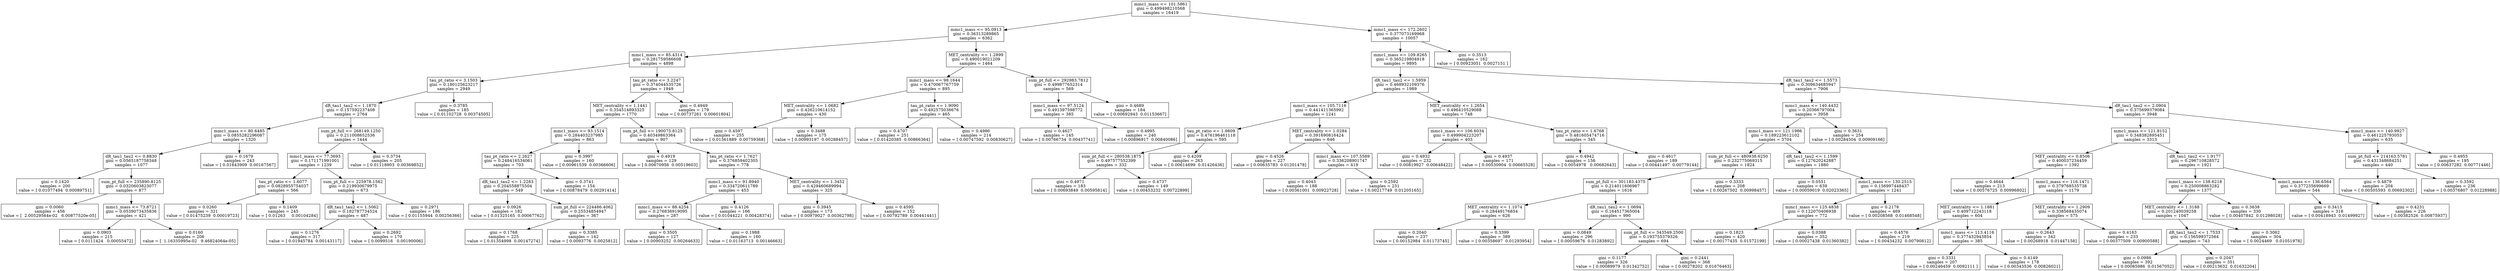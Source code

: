 digraph Tree {
0 [label="mmc1_mass <= 101.5861\ngini = 0.499498210568\nsamples = 16419", shape="box"] ;
1 [label="mmc1_mass <= 95.0913\ngini = 0.36313289865\nsamples = 6362", shape="box"] ;
0 -> 1 ;
2 [label="mmc1_mass <= 85.4314\ngini = 0.281759586608\nsamples = 4898", shape="box"] ;
1 -> 2 ;
3 [label="tau_pt_ratio <= 3.1503\ngini = 0.180125623217\nsamples = 2949", shape="box"] ;
2 -> 3 ;
4 [label="dR_tau1_tau2 <= 1.1870\ngini = 0.157592237408\nsamples = 2764", shape="box"] ;
3 -> 4 ;
5 [label="mmc1_mass <= 80.6485\ngini = 0.0855282296087\nsamples = 1320", shape="box"] ;
4 -> 5 ;
6 [label="dR_tau1_tau2 <= 0.8830\ngini = 0.0565187758348\nsamples = 1077", shape="box"] ;
5 -> 6 ;
7 [label="gini = 0.1420\nsamples = 200\nvalue = [ 0.01077494  0.00089751]", shape="box"] ;
6 -> 7 ;
8 [label="sum_pt_full <= 235890.8125\ngini = 0.0320603823077\nsamples = 877", shape="box"] ;
6 -> 8 ;
9 [label="gini = 0.0060\nsamples = 456\nvalue = [  2.00529564e-02   6.00877520e-05]", shape="box"] ;
8 -> 9 ;
10 [label="mmc1_mass <= 73.8721\ngini = 0.0539073435836\nsamples = 421", shape="box"] ;
8 -> 10 ;
11 [label="gini = 0.0903\nsamples = 215\nvalue = [ 0.0111424   0.00055472]", shape="box"] ;
10 -> 11 ;
12 [label="gini = 0.0160\nsamples = 206\nvalue = [  1.16335995e-02   9.46824064e-05]", shape="box"] ;
10 -> 12 ;
13 [label="gini = 0.1679\nsamples = 243\nvalue = [ 0.01643909  0.00167567]", shape="box"] ;
5 -> 13 ;
14 [label="sum_pt_full <= 268149.1250\ngini = 0.211008652536\nsamples = 1444", shape="box"] ;
4 -> 14 ;
15 [label="mmc1_mass <= 77.3693\ngini = 0.171171991001\nsamples = 1239", shape="box"] ;
14 -> 15 ;
16 [label="tau_pt_ratio <= 1.6077\ngini = 0.0828955754037\nsamples = 566", shape="box"] ;
15 -> 16 ;
17 [label="gini = 0.0260\nsamples = 321\nvalue = [ 0.01475239  0.00019723]", shape="box"] ;
16 -> 17 ;
18 [label="gini = 0.1409\nsamples = 245\nvalue = [ 0.01263     0.00104284]", shape="box"] ;
16 -> 18 ;
19 [label="sum_pt_full <= 225978.1562\ngini = 0.219930679975\nsamples = 673", shape="box"] ;
15 -> 19 ;
20 [label="dR_tau1_tau2 <= 1.5062\ngini = 0.182787734524\nsamples = 487", shape="box"] ;
19 -> 20 ;
21 [label="gini = 0.1276\nsamples = 317\nvalue = [ 0.01945784  0.00143117]", shape="box"] ;
20 -> 21 ;
22 [label="gini = 0.2692\nsamples = 170\nvalue = [ 0.0099516   0.00190006]", shape="box"] ;
20 -> 22 ;
23 [label="gini = 0.2971\nsamples = 186\nvalue = [ 0.01155944  0.00256366]", shape="box"] ;
19 -> 23 ;
24 [label="gini = 0.3734\nsamples = 205\nvalue = [ 0.01118903  0.00369852]", shape="box"] ;
14 -> 24 ;
25 [label="gini = 0.3785\nsamples = 185\nvalue = [ 0.01102728  0.00374505]", shape="box"] ;
3 -> 25 ;
26 [label="tau_pt_ratio <= 3.2247\ngini = 0.374044535726\nsamples = 1949", shape="box"] ;
2 -> 26 ;
27 [label="MET_centrality <= 1.1441\ngini = 0.354514893325\nsamples = 1770", shape="box"] ;
26 -> 27 ;
28 [label="mmc1_mass <= 93.1514\ngini = 0.284403237985\nsamples = 863", shape="box"] ;
27 -> 28 ;
29 [label="tau_pt_ratio <= 2.2627\ngini = 0.248416534061\nsamples = 703", shape="box"] ;
28 -> 29 ;
30 [label="dR_tau1_tau2 <= 1.2283\ngini = 0.204558875504\nsamples = 549", shape="box"] ;
29 -> 30 ;
31 [label="gini = 0.0926\nsamples = 182\nvalue = [ 0.01325165  0.00067762]", shape="box"] ;
30 -> 31 ;
32 [label="sum_pt_full <= 224486.4062\ngini = 0.25534854947\nsamples = 367", shape="box"] ;
30 -> 32 ;
33 [label="gini = 0.1768\nsamples = 225\nvalue = [ 0.01354998  0.00147274]", shape="box"] ;
32 -> 33 ;
34 [label="gini = 0.3385\nsamples = 142\nvalue = [ 0.0093776  0.0025812]", shape="box"] ;
32 -> 34 ;
35 [label="gini = 0.3741\nsamples = 154\nvalue = [ 0.00878479  0.00291414]", shape="box"] ;
29 -> 35 ;
36 [label="gini = 0.3997\nsamples = 160\nvalue = [ 0.00961539  0.00366606]", shape="box"] ;
28 -> 36 ;
37 [label="sum_pt_full <= 190075.8125\ngini = 0.40349863364\nsamples = 907", shape="box"] ;
27 -> 37 ;
38 [label="gini = 0.4919\nsamples = 129\nvalue = [ 0.00670956  0.00519603]", shape="box"] ;
37 -> 38 ;
39 [label="tau_pt_ratio <= 1.7627\ngini = 0.376859402305\nsamples = 778", shape="box"] ;
37 -> 39 ;
40 [label="mmc1_mass <= 91.8940\ngini = 0.334720611789\nsamples = 453", shape="box"] ;
39 -> 40 ;
41 [label="mmc1_mass <= 88.4254\ngini = 0.276836919095\nsamples = 287", shape="box"] ;
40 -> 41 ;
42 [label="gini = 0.3505\nsamples = 127\nvalue = [ 0.00903252  0.00264633]", shape="box"] ;
41 -> 42 ;
43 [label="gini = 0.1988\nsamples = 160\nvalue = [ 0.01163713  0.00146663]", shape="box"] ;
41 -> 43 ;
44 [label="gini = 0.4126\nsamples = 166\nvalue = [ 0.01044221  0.00428374]", shape="box"] ;
40 -> 44 ;
45 [label="MET_centrality <= 1.3452\ngini = 0.429460689994\nsamples = 325", shape="box"] ;
39 -> 45 ;
46 [label="gini = 0.3945\nsamples = 173\nvalue = [ 0.00979027  0.00362798]", shape="box"] ;
45 -> 46 ;
47 [label="gini = 0.4595\nsamples = 152\nvalue = [ 0.00792789  0.00441441]", shape="box"] ;
45 -> 47 ;
48 [label="gini = 0.4949\nsamples = 179\nvalue = [ 0.00737261  0.00601804]", shape="box"] ;
26 -> 48 ;
49 [label="MET_centrality <= 1.2899\ngini = 0.490019021209\nsamples = 1464", shape="box"] ;
1 -> 49 ;
50 [label="mmc1_mass <= 98.1644\ngini = 0.470067767759\nsamples = 895", shape="box"] ;
49 -> 50 ;
51 [label="MET_centrality <= 1.0682\ngini = 0.426210614152\nsamples = 430", shape="box"] ;
50 -> 51 ;
52 [label="gini = 0.4597\nsamples = 255\nvalue = [ 0.01361889  0.00759368]", shape="box"] ;
51 -> 52 ;
53 [label="gini = 0.3488\nsamples = 175\nvalue = [ 0.00993197  0.00288457]", shape="box"] ;
51 -> 53 ;
54 [label="tau_pt_ratio <= 1.9090\ngini = 0.492575036676\nsamples = 465", shape="box"] ;
50 -> 54 ;
55 [label="gini = 0.4707\nsamples = 251\nvalue = [ 0.01420385  0.00866364]", shape="box"] ;
54 -> 55 ;
56 [label="gini = 0.4986\nsamples = 214\nvalue = [ 0.00747592  0.00830627]", shape="box"] ;
54 -> 56 ;
57 [label="sum_pt_full <= 292983.7812\ngini = 0.499877652314\nsamples = 569", shape="box"] ;
49 -> 57 ;
58 [label="mmc1_mass <= 97.5124\ngini = 0.491397598772\nsamples = 385", shape="box"] ;
57 -> 58 ;
59 [label="gini = 0.4627\nsamples = 145\nvalue = [ 0.00766734  0.00437741]", shape="box"] ;
58 -> 59 ;
60 [label="gini = 0.4995\nsamples = 240\nvalue = [ 0.00896917  0.00840086]", shape="box"] ;
58 -> 60 ;
61 [label="gini = 0.4689\nsamples = 184\nvalue = [ 0.00692943  0.01153667]", shape="box"] ;
57 -> 61 ;
62 [label="mmc1_mass <= 172.2602\ngini = 0.377073169968\nsamples = 10057", shape="box"] ;
0 -> 62 ;
63 [label="mmc1_mass <= 109.8265\ngini = 0.365219804918\nsamples = 9895", shape="box"] ;
62 -> 63 ;
64 [label="dR_tau1_tau2 <= 1.5959\ngini = 0.468932109376\nsamples = 1989", shape="box"] ;
63 -> 64 ;
65 [label="mmc1_mass <= 105.7116\ngini = 0.441411365992\nsamples = 1241", shape="box"] ;
64 -> 65 ;
66 [label="tau_pt_ratio <= 1.9809\ngini = 0.476196461118\nsamples = 595", shape="box"] ;
65 -> 66 ;
67 [label="sum_pt_full <= 280538.1875\ngini = 0.497577552399\nsamples = 332", shape="box"] ;
66 -> 67 ;
68 [label="gini = 0.4971\nsamples = 183\nvalue = [ 0.00693849  0.00595814]", shape="box"] ;
67 -> 68 ;
69 [label="gini = 0.4737\nsamples = 149\nvalue = [ 0.00453232  0.00722899]", shape="box"] ;
67 -> 69 ;
70 [label="gini = 0.4209\nsamples = 263\nvalue = [ 0.00614699  0.01426436]", shape="box"] ;
66 -> 70 ;
71 [label="MET_centrality <= 1.0284\ngini = 0.391690816424\nsamples = 646", shape="box"] ;
65 -> 71 ;
72 [label="gini = 0.4526\nsamples = 227\nvalue = [ 0.00635783  0.01201478]", shape="box"] ;
71 -> 72 ;
73 [label="mmc1_mass <= 107.5589\ngini = 0.336208901747\nsamples = 419", shape="box"] ;
71 -> 73 ;
74 [label="gini = 0.4043\nsamples = 188\nvalue = [ 0.00361001  0.00922728]", shape="box"] ;
73 -> 74 ;
75 [label="gini = 0.2592\nsamples = 231\nvalue = [ 0.00217749  0.01205165]", shape="box"] ;
73 -> 75 ;
76 [label="MET_centrality <= 1.2654\ngini = 0.496410529088\nsamples = 748", shape="box"] ;
64 -> 76 ;
77 [label="mmc1_mass <= 106.6034\ngini = 0.499904223207\nsamples = 403", shape="box"] ;
76 -> 77 ;
78 [label="gini = 0.4932\nsamples = 232\nvalue = [ 0.00819927  0.00648422]", shape="box"] ;
77 -> 78 ;
79 [label="gini = 0.4937\nsamples = 171\nvalue = [ 0.00530904  0.00665528]", shape="box"] ;
77 -> 79 ;
80 [label="tau_pt_ratio <= 1.6768\ngini = 0.481605474716\nsamples = 345", shape="box"] ;
76 -> 80 ;
81 [label="gini = 0.4942\nsamples = 156\nvalue = [ 0.0054978   0.00682643]", shape="box"] ;
80 -> 81 ;
82 [label="gini = 0.4617\nsamples = 189\nvalue = [ 0.00441497  0.00779144]", shape="box"] ;
80 -> 82 ;
83 [label="dR_tau1_tau2 <= 1.5573\ngini = 0.309634685947\nsamples = 7906", shape="box"] ;
63 -> 83 ;
84 [label="mmc1_mass <= 140.4432\ngini = 0.20366797004\nsamples = 3958", shape="box"] ;
83 -> 84 ;
85 [label="mmc1_mass <= 121.1986\ngini = 0.189223612102\nsamples = 3704", shape="box"] ;
84 -> 85 ;
86 [label="sum_pt_full <= 480938.6250\ngini = 0.232775069315\nsamples = 1824", shape="box"] ;
85 -> 86 ;
87 [label="sum_pt_full <= 301183.4375\ngini = 0.214011606967\nsamples = 1616", shape="box"] ;
86 -> 87 ;
88 [label="MET_centrality <= 1.1074\ngini = 0.28449176854\nsamples = 626", shape="box"] ;
87 -> 88 ;
89 [label="gini = 0.2040\nsamples = 237\nvalue = [ 0.00152984  0.01173745]", shape="box"] ;
88 -> 89 ;
90 [label="gini = 0.3399\nsamples = 389\nvalue = [ 0.00358697  0.01293954]", shape="box"] ;
88 -> 90 ;
91 [label="dR_tau1_tau2 <= 1.0694\ngini = 0.164517365004\nsamples = 990", shape="box"] ;
87 -> 91 ;
92 [label="gini = 0.0849\nsamples = 296\nvalue = [ 0.00059676  0.01283892]", shape="box"] ;
91 -> 92 ;
93 [label="sum_pt_full <= 343549.2500\ngini = 0.193755379326\nsamples = 694", shape="box"] ;
91 -> 93 ;
94 [label="gini = 0.1177\nsamples = 326\nvalue = [ 0.00089979  0.01342752]", shape="box"] ;
93 -> 94 ;
95 [label="gini = 0.2441\nsamples = 368\nvalue = [ 0.00278202  0.01676463]", shape="box"] ;
93 -> 95 ;
96 [label="gini = 0.3333\nsamples = 208\nvalue = [ 0.00267502  0.00998457]", shape="box"] ;
86 -> 96 ;
97 [label="dR_tau1_tau2 <= 1.1599\ngini = 0.127620242887\nsamples = 1880", shape="box"] ;
85 -> 97 ;
98 [label="gini = 0.0551\nsamples = 639\nvalue = [ 0.00059019  0.02023365]", shape="box"] ;
97 -> 98 ;
99 [label="mmc1_mass <= 130.2515\ngini = 0.156997448437\nsamples = 1241", shape="box"] ;
97 -> 99 ;
100 [label="mmc1_mass <= 125.4838\ngini = 0.122070406938\nsamples = 772", shape="box"] ;
99 -> 100 ;
101 [label="gini = 0.1823\nsamples = 420\nvalue = [ 0.00177435  0.01572199]", shape="box"] ;
100 -> 101 ;
102 [label="gini = 0.0388\nsamples = 352\nvalue = [ 0.00027438  0.01360382]", shape="box"] ;
100 -> 102 ;
103 [label="gini = 0.2178\nsamples = 469\nvalue = [ 0.00208568  0.01468548]", shape="box"] ;
99 -> 103 ;
104 [label="gini = 0.3631\nsamples = 254\nvalue = [ 0.00284504  0.00909166]", shape="box"] ;
84 -> 104 ;
105 [label="dR_tau1_tau2 <= 2.0904\ngini = 0.375699379084\nsamples = 3948", shape="box"] ;
83 -> 105 ;
106 [label="mmc1_mass <= 121.8152\ngini = 0.348382895451\nsamples = 3313", shape="box"] ;
105 -> 106 ;
107 [label="MET_centrality <= 0.8506\ngini = 0.400037234459\nsamples = 1392", shape="box"] ;
106 -> 107 ;
108 [label="gini = 0.4644\nsamples = 213\nvalue = [ 0.00576725  0.00996802]", shape="box"] ;
107 -> 108 ;
109 [label="mmc1_mass <= 116.1471\ngini = 0.379768535738\nsamples = 1179", shape="box"] ;
107 -> 109 ;
110 [label="MET_centrality <= 1.1881\ngini = 0.409712243118\nsamples = 604", shape="box"] ;
109 -> 110 ;
111 [label="gini = 0.4576\nsamples = 219\nvalue = [ 0.00434232  0.00790812]", shape="box"] ;
110 -> 111 ;
112 [label="mmc1_mass <= 113.4116\ngini = 0.377432943854\nsamples = 385", shape="box"] ;
110 -> 112 ;
113 [label="gini = 0.3331\nsamples = 207\nvalue = [ 0.00246459  0.0092111 ]", shape="box"] ;
112 -> 113 ;
114 [label="gini = 0.4149\nsamples = 178\nvalue = [ 0.00343536  0.00826021]", shape="box"] ;
112 -> 114 ;
115 [label="MET_centrality <= 1.2909\ngini = 0.338568435074\nsamples = 575", shape="box"] ;
109 -> 115 ;
116 [label="gini = 0.2643\nsamples = 342\nvalue = [ 0.00268918  0.01447158]", shape="box"] ;
115 -> 116 ;
117 [label="gini = 0.4163\nsamples = 233\nvalue = [ 0.00377509  0.00900588]", shape="box"] ;
115 -> 117 ;
118 [label="dR_tau1_tau2 <= 1.9177\ngini = 0.296710828572\nsamples = 1921", shape="box"] ;
106 -> 118 ;
119 [label="mmc1_mass <= 138.6218\ngini = 0.250008863282\nsamples = 1377", shape="box"] ;
118 -> 119 ;
120 [label="MET_centrality <= 1.3188\ngini = 0.201240039258\nsamples = 1047", shape="box"] ;
119 -> 120 ;
121 [label="dR_tau1_tau2 <= 1.7533\ngini = 0.156599372564\nsamples = 743", shape="box"] ;
120 -> 121 ;
122 [label="gini = 0.0986\nsamples = 392\nvalue = [ 0.00085986  0.01567052]", shape="box"] ;
121 -> 122 ;
123 [label="gini = 0.2047\nsamples = 351\nvalue = [ 0.00213632  0.01632204]", shape="box"] ;
121 -> 123 ;
124 [label="gini = 0.3062\nsamples = 304\nvalue = [ 0.0024469   0.01051978]", shape="box"] ;
120 -> 124 ;
125 [label="gini = 0.3638\nsamples = 330\nvalue = [ 0.00407842  0.01298028]", shape="box"] ;
119 -> 125 ;
126 [label="mmc1_mass <= 136.6564\ngini = 0.377235699669\nsamples = 544", shape="box"] ;
118 -> 126 ;
127 [label="gini = 0.3413\nsamples = 318\nvalue = [ 0.00418943  0.01499927]", shape="box"] ;
126 -> 127 ;
128 [label="gini = 0.4231\nsamples = 226\nvalue = [ 0.00382526  0.00875937]", shape="box"] ;
126 -> 128 ;
129 [label="mmc1_mass <= 140.9927\ngini = 0.461225793053\nsamples = 635", shape="box"] ;
105 -> 129 ;
130 [label="sum_pt_full <= 214163.5781\ngini = 0.431348684251\nsamples = 440", shape="box"] ;
129 -> 130 ;
131 [label="gini = 0.4879\nsamples = 204\nvalue = [ 0.00505593  0.00692302]", shape="box"] ;
130 -> 131 ;
132 [label="gini = 0.3592\nsamples = 236\nvalue = [ 0.00376807  0.01228988]", shape="box"] ;
130 -> 132 ;
133 [label="gini = 0.4955\nsamples = 195\nvalue = [ 0.00637282  0.00771446]", shape="box"] ;
129 -> 133 ;
134 [label="gini = 0.3513\nsamples = 162\nvalue = [ 0.00923051  0.0027151 ]", shape="box"] ;
62 -> 134 ;
}